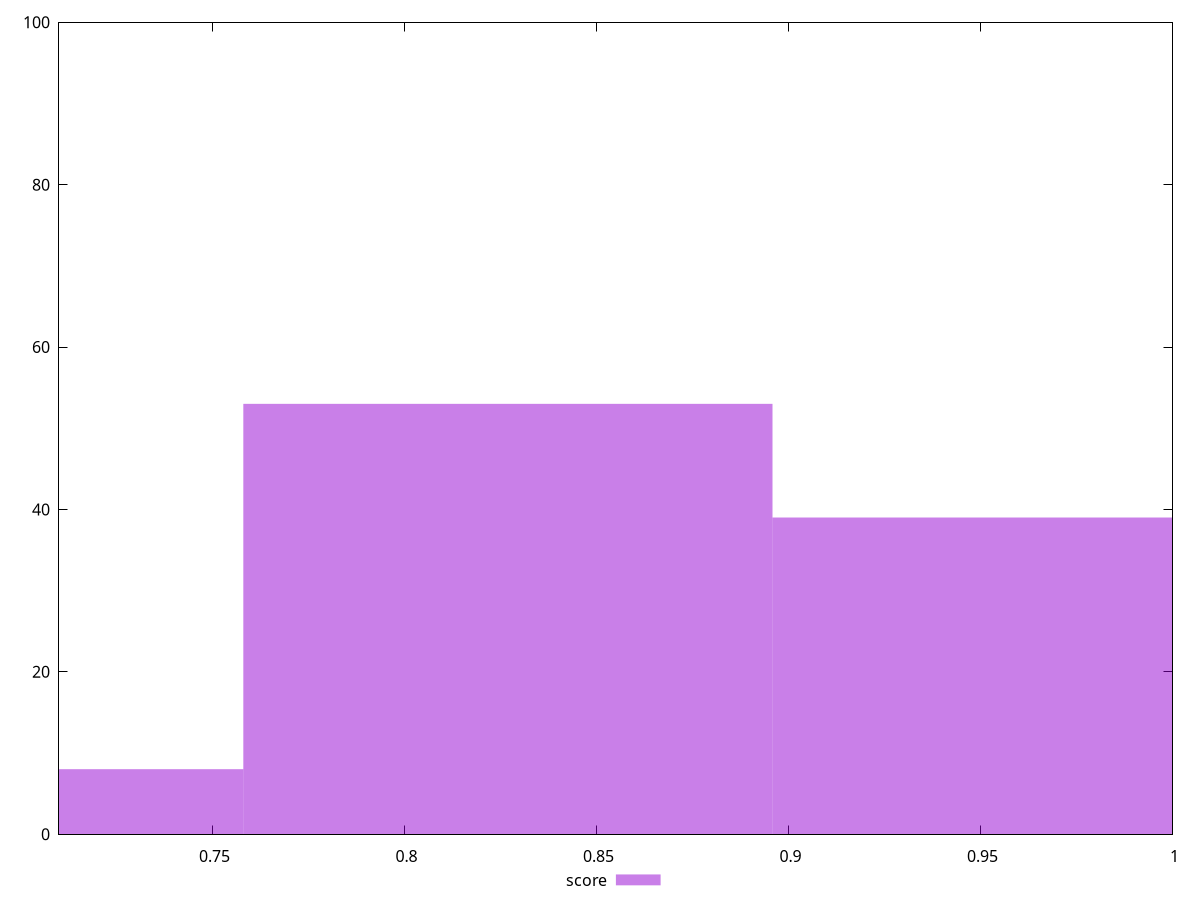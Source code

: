 reset

$score <<EOF
0.9647322040141674 39
0.8269133177264292 53
0.689094431438691 8
EOF

set key outside below
set boxwidth 0.1378188862877382
set xrange [0.71:1]
set yrange [0:100]
set trange [0:100]
set style fill transparent solid 0.5 noborder
set terminal svg size 640, 490 enhanced background rgb 'white'
set output "reprap/unused-css-rules/samples/pages+cached+noexternal+nomedia/score/histogram.svg"

plot $score title "score" with boxes

reset
